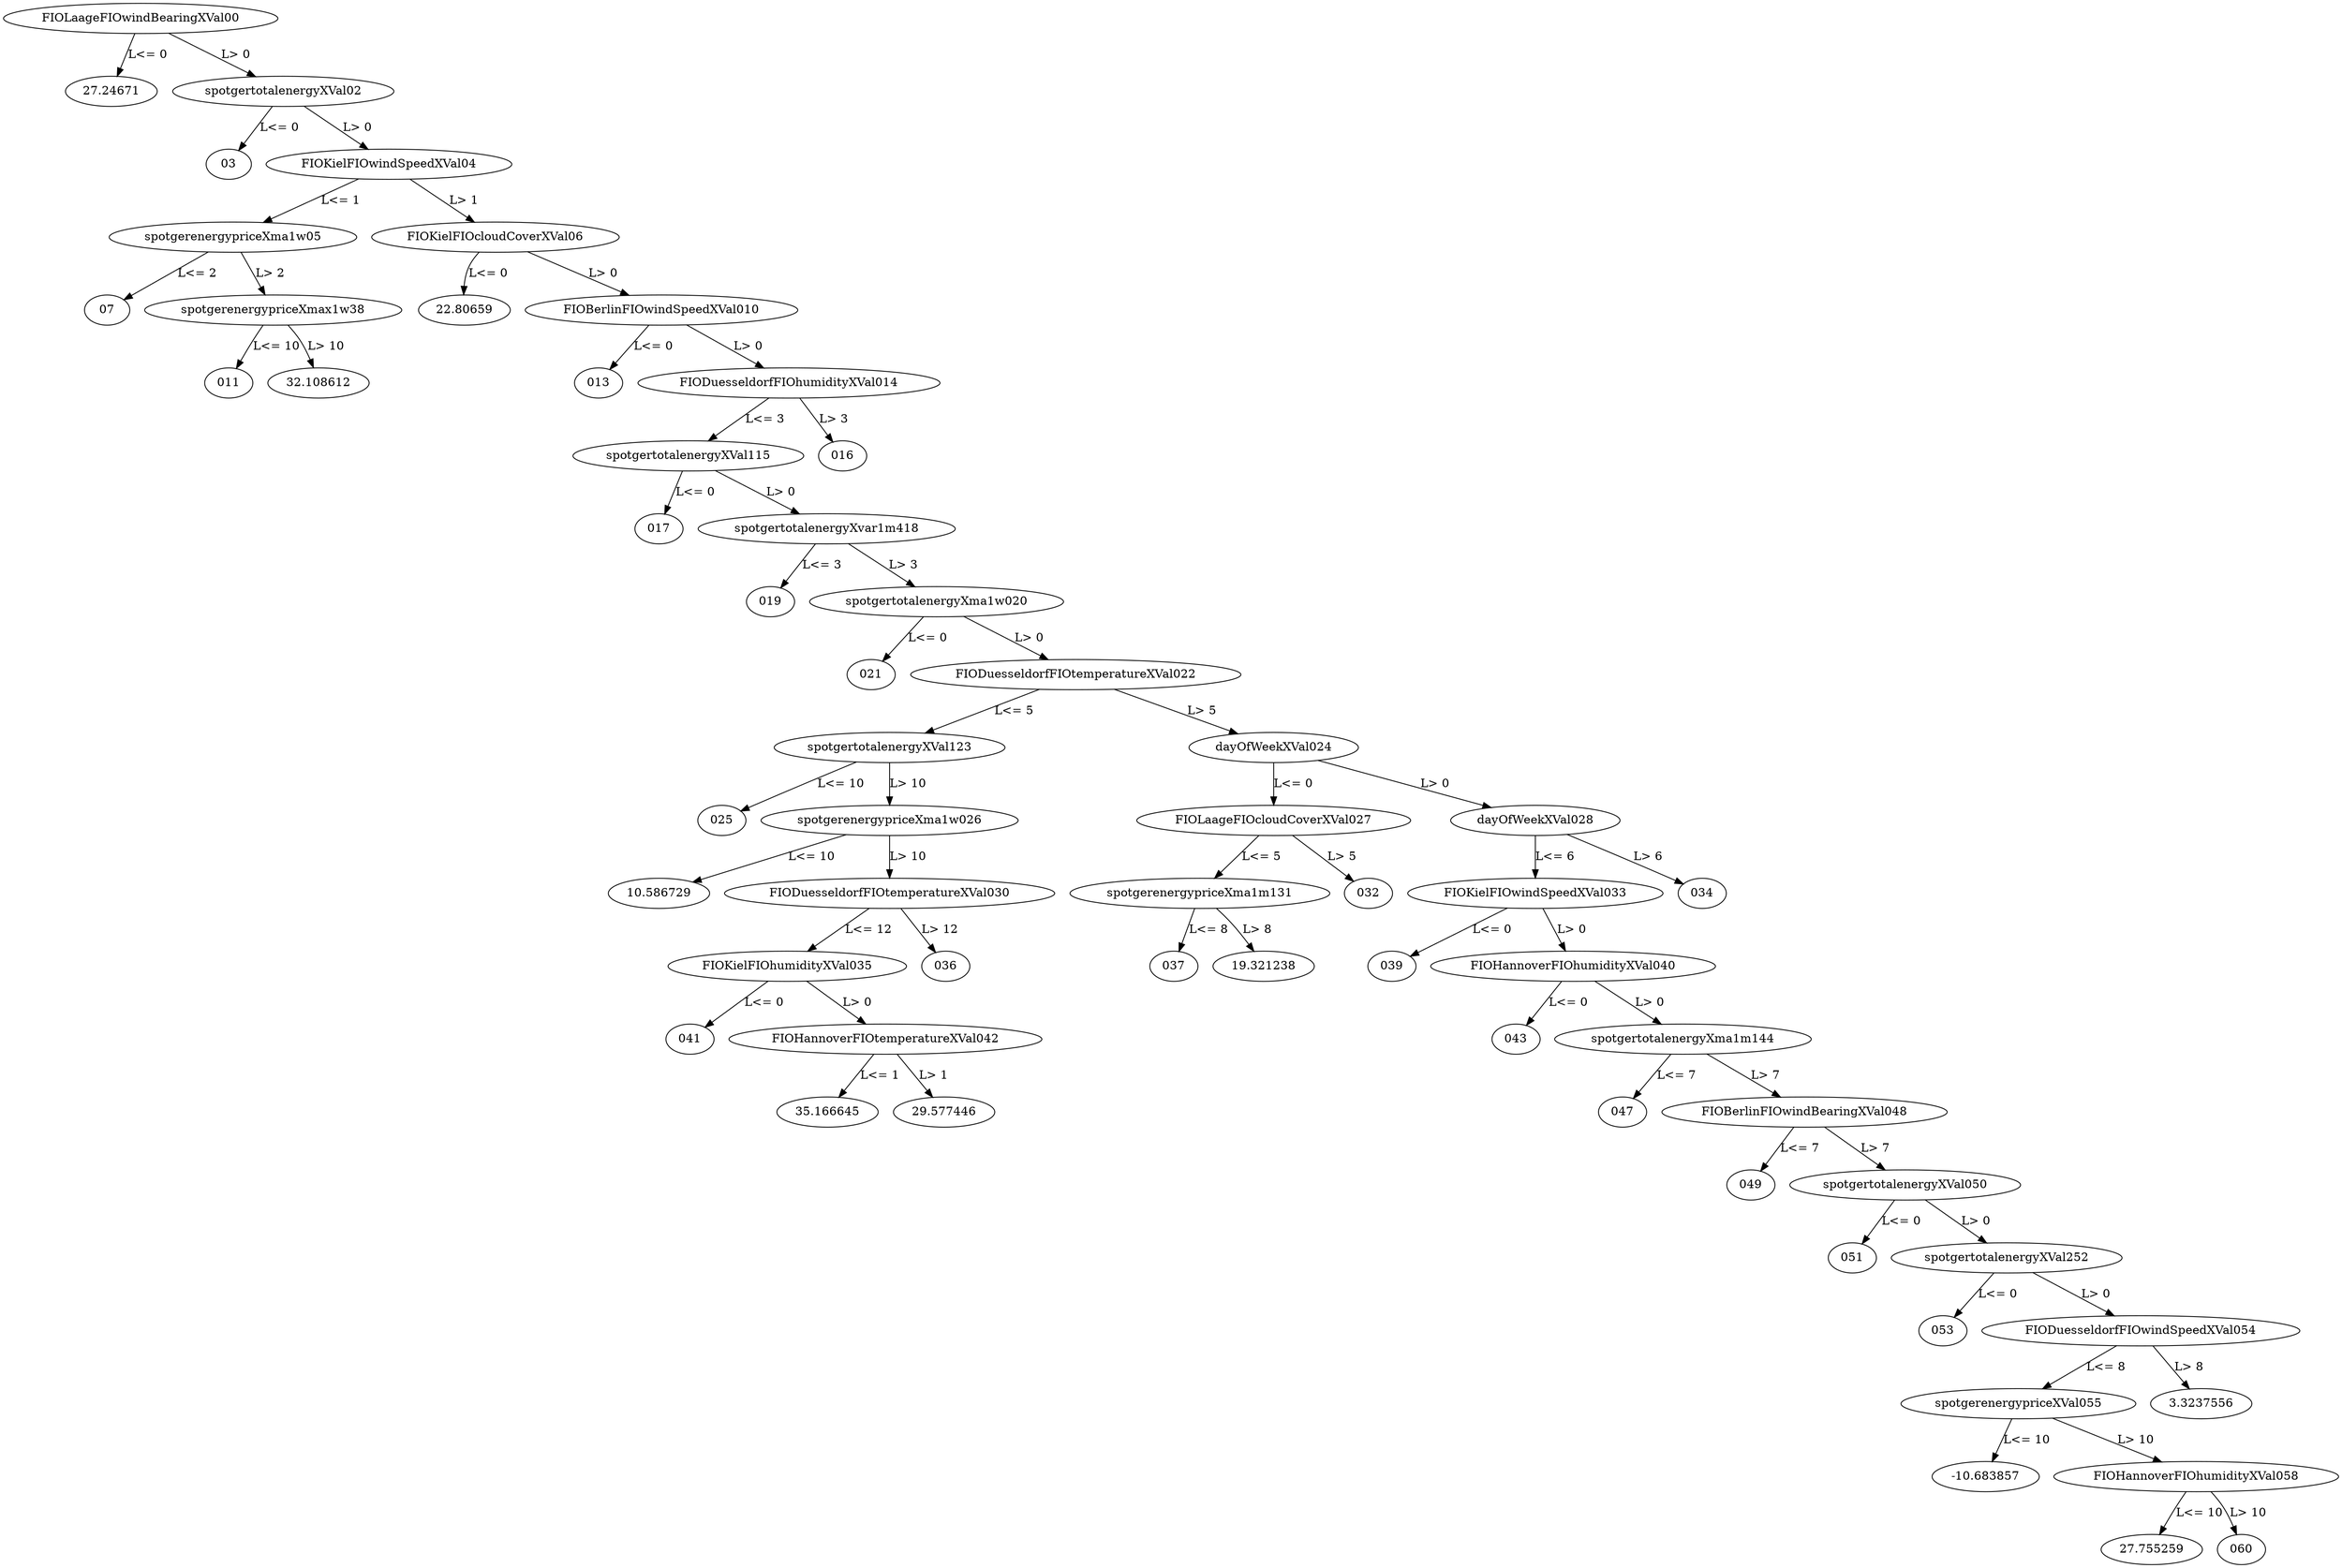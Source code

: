 digraph dt_fig {
	FIOLaageFIOwindBearingXVal00 -> "27.24671" [label="L<= 0"];
	FIOLaageFIOwindBearingXVal00 -> spotgertotalenergyXVal02 [label="L> 0"];
	spotgertotalenergyXVal02 -> "03" [label="L<= 0"];
	spotgertotalenergyXVal02 -> FIOKielFIOwindSpeedXVal04 [label="L> 0"];
	FIOKielFIOwindSpeedXVal04 -> spotgerenergypriceXma1w05 [label="L<= 1"];
	FIOKielFIOwindSpeedXVal04 -> FIOKielFIOcloudCoverXVal06 [label="L> 1"];
	spotgerenergypriceXma1w05 -> "07" [label="L<= 2"];
	spotgerenergypriceXma1w05 -> spotgerenergypriceXmax1w38 [label="L> 2"];
	FIOKielFIOcloudCoverXVal06 -> "22.80659" [label="L<= 0"];
	FIOKielFIOcloudCoverXVal06 -> FIOBerlinFIOwindSpeedXVal010 [label="L> 0"];
	spotgerenergypriceXmax1w38 -> "011" [label="L<= 10"];
	spotgerenergypriceXmax1w38 -> "32.108612" [label="L> 10"];
	FIOBerlinFIOwindSpeedXVal010 -> "013" [label="L<= 0"];
	FIOBerlinFIOwindSpeedXVal010 -> FIODuesseldorfFIOhumidityXVal014 [label="L> 0"];
	FIODuesseldorfFIOhumidityXVal014 -> spotgertotalenergyXVal115 [label="L<= 3"];
	FIODuesseldorfFIOhumidityXVal014 -> "016" [label="L> 3"];
	spotgertotalenergyXVal115 -> "017" [label="L<= 0"];
	spotgertotalenergyXVal115 -> spotgertotalenergyXvar1m418 [label="L> 0"];
	spotgertotalenergyXvar1m418 -> "019" [label="L<= 3"];
	spotgertotalenergyXvar1m418 -> spotgertotalenergyXma1w020 [label="L> 3"];
	spotgertotalenergyXma1w020 -> "021" [label="L<= 0"];
	spotgertotalenergyXma1w020 -> FIODuesseldorfFIOtemperatureXVal022 [label="L> 0"];
	FIODuesseldorfFIOtemperatureXVal022 -> spotgertotalenergyXVal123 [label="L<= 5"];
	FIODuesseldorfFIOtemperatureXVal022 -> dayOfWeekXVal024 [label="L> 5"];
	spotgertotalenergyXVal123 -> "025" [label="L<= 10"];
	spotgertotalenergyXVal123 -> spotgerenergypriceXma1w026 [label="L> 10"];
	dayOfWeekXVal024 -> FIOLaageFIOcloudCoverXVal027 [label="L<= 0"];
	dayOfWeekXVal024 -> dayOfWeekXVal028 [label="L> 0"];
	spotgerenergypriceXma1w026 -> "10.586729" [label="L<= 10"];
	spotgerenergypriceXma1w026 -> FIODuesseldorfFIOtemperatureXVal030 [label="L> 10"];
	FIOLaageFIOcloudCoverXVal027 -> spotgerenergypriceXma1m131 [label="L<= 5"];
	FIOLaageFIOcloudCoverXVal027 -> "032" [label="L> 5"];
	dayOfWeekXVal028 -> FIOKielFIOwindSpeedXVal033 [label="L<= 6"];
	dayOfWeekXVal028 -> "034" [label="L> 6"];
	FIODuesseldorfFIOtemperatureXVal030 -> FIOKielFIOhumidityXVal035 [label="L<= 12"];
	FIODuesseldorfFIOtemperatureXVal030 -> "036" [label="L> 12"];
	spotgerenergypriceXma1m131 -> "037" [label="L<= 8"];
	spotgerenergypriceXma1m131 -> "19.321238" [label="L> 8"];
	FIOKielFIOwindSpeedXVal033 -> "039" [label="L<= 0"];
	FIOKielFIOwindSpeedXVal033 -> FIOHannoverFIOhumidityXVal040 [label="L> 0"];
	FIOKielFIOhumidityXVal035 -> "041" [label="L<= 0"];
	FIOKielFIOhumidityXVal035 -> FIOHannoverFIOtemperatureXVal042 [label="L> 0"];
	FIOHannoverFIOhumidityXVal040 -> "043" [label="L<= 0"];
	FIOHannoverFIOhumidityXVal040 -> spotgertotalenergyXma1m144 [label="L> 0"];
	FIOHannoverFIOtemperatureXVal042 -> "35.166645" [label="L<= 1"];
	FIOHannoverFIOtemperatureXVal042 -> "29.577446" [label="L> 1"];
	spotgertotalenergyXma1m144 -> "047" [label="L<= 7"];
	spotgertotalenergyXma1m144 -> FIOBerlinFIOwindBearingXVal048 [label="L> 7"];
	FIOBerlinFIOwindBearingXVal048 -> "049" [label="L<= 7"];
	FIOBerlinFIOwindBearingXVal048 -> spotgertotalenergyXVal050 [label="L> 7"];
	spotgertotalenergyXVal050 -> "051" [label="L<= 0"];
	spotgertotalenergyXVal050 -> spotgertotalenergyXVal252 [label="L> 0"];
	spotgertotalenergyXVal252 -> "053" [label="L<= 0"];
	spotgertotalenergyXVal252 -> FIODuesseldorfFIOwindSpeedXVal054 [label="L> 0"];
	FIODuesseldorfFIOwindSpeedXVal054 -> spotgerenergypriceXVal055 [label="L<= 8"];
	FIODuesseldorfFIOwindSpeedXVal054 -> "3.3237556" [label="L> 8"];
	spotgerenergypriceXVal055 -> "-10.683857" [label="L<= 10"];
	spotgerenergypriceXVal055 -> FIOHannoverFIOhumidityXVal058 [label="L> 10"];
	FIOHannoverFIOhumidityXVal058 -> "27.755259" [label="L<= 10"];
	FIOHannoverFIOhumidityXVal058 -> "060" [label="L> 10"];
}
